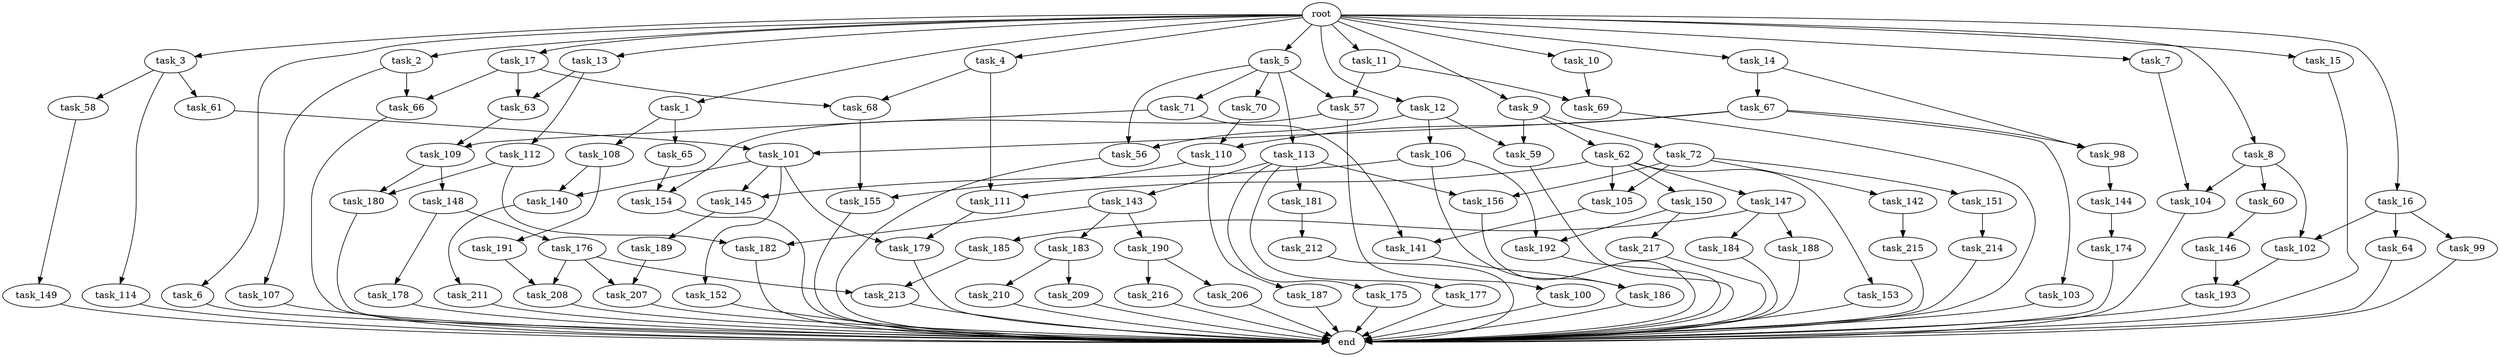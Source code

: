 digraph G {
  root [size="0.000000"];
  task_1 [size="102.400000"];
  task_2 [size="102.400000"];
  task_3 [size="102.400000"];
  task_4 [size="102.400000"];
  task_5 [size="102.400000"];
  task_6 [size="102.400000"];
  task_7 [size="102.400000"];
  task_8 [size="102.400000"];
  task_9 [size="102.400000"];
  task_10 [size="102.400000"];
  task_11 [size="102.400000"];
  task_12 [size="102.400000"];
  task_13 [size="102.400000"];
  task_14 [size="102.400000"];
  task_15 [size="102.400000"];
  task_16 [size="102.400000"];
  task_17 [size="102.400000"];
  task_56 [size="55834574848.000000"];
  task_57 [size="111669149696.000000"];
  task_58 [size="13743895347.200001"];
  task_59 [size="83322365542.400009"];
  task_60 [size="85899345920.000000"];
  task_61 [size="13743895347.200001"];
  task_62 [size="69578470195.199997"];
  task_63 [size="62706522521.600006"];
  task_64 [size="7730941132.800000"];
  task_65 [size="7730941132.800000"];
  task_66 [size="93630287052.800003"];
  task_67 [size="30923764531.200001"];
  task_68 [size="77309411328.000000"];
  task_69 [size="139156940390.399994"];
  task_70 [size="42090679500.800003"];
  task_71 [size="42090679500.800003"];
  task_72 [size="69578470195.199997"];
  task_98 [size="100502234726.400009"];
  task_99 [size="7730941132.800000"];
  task_100 [size="21474836480.000000"];
  task_101 [size="139156940390.399994"];
  task_102 [size="93630287052.800003"];
  task_103 [size="69578470195.199997"];
  task_104 [size="116823110451.200012"];
  task_105 [size="55834574848.000000"];
  task_106 [size="13743895347.200001"];
  task_107 [size="85899345920.000000"];
  task_108 [size="7730941132.800000"];
  task_109 [size="91053306675.200012"];
  task_110 [size="139156940390.399994"];
  task_111 [size="83322365542.400009"];
  task_112 [size="54975581388.800003"];
  task_113 [size="42090679500.800003"];
  task_114 [size="13743895347.200001"];
  task_140 [size="34359738368.000000"];
  task_141 [size="73014444032.000000"];
  task_142 [size="42090679500.800003"];
  task_143 [size="30923764531.200001"];
  task_144 [size="7730941132.800000"];
  task_145 [size="6871947673.600000"];
  task_146 [size="85899345920.000000"];
  task_147 [size="13743895347.200001"];
  task_148 [size="30923764531.200001"];
  task_149 [size="42090679500.800003"];
  task_150 [size="13743895347.200001"];
  task_151 [size="42090679500.800003"];
  task_152 [size="3435973836.800000"];
  task_153 [size="13743895347.200001"];
  task_154 [size="91053306675.200012"];
  task_155 [size="34359738368.000000"];
  task_156 [size="73014444032.000000"];
  task_174 [size="54975581388.800003"];
  task_175 [size="30923764531.200001"];
  task_176 [size="3435973836.800000"];
  task_177 [size="30923764531.200001"];
  task_178 [size="3435973836.800000"];
  task_179 [size="17179869184.000000"];
  task_180 [size="34359738368.000000"];
  task_181 [size="30923764531.200001"];
  task_182 [size="58411555225.600006"];
  task_183 [size="54975581388.800003"];
  task_184 [size="30923764531.200001"];
  task_185 [size="30923764531.200001"];
  task_186 [size="6871947673.600000"];
  task_187 [size="30923764531.200001"];
  task_188 [size="30923764531.200001"];
  task_189 [size="42090679500.800003"];
  task_190 [size="54975581388.800003"];
  task_191 [size="30923764531.200001"];
  task_192 [size="89335319756.800003"];
  task_193 [size="58411555225.600006"];
  task_206 [size="21474836480.000000"];
  task_207 [size="68719476736.000000"];
  task_208 [size="58411555225.600006"];
  task_209 [size="3435973836.800000"];
  task_210 [size="3435973836.800000"];
  task_211 [size="54975581388.800003"];
  task_212 [size="21474836480.000000"];
  task_213 [size="124554051584.000000"];
  task_214 [size="21474836480.000000"];
  task_215 [size="21474836480.000000"];
  task_216 [size="21474836480.000000"];
  task_217 [size="85899345920.000000"];
  end [size="0.000000"];

  root -> task_1 [size="1.000000"];
  root -> task_2 [size="1.000000"];
  root -> task_3 [size="1.000000"];
  root -> task_4 [size="1.000000"];
  root -> task_5 [size="1.000000"];
  root -> task_6 [size="1.000000"];
  root -> task_7 [size="1.000000"];
  root -> task_8 [size="1.000000"];
  root -> task_9 [size="1.000000"];
  root -> task_10 [size="1.000000"];
  root -> task_11 [size="1.000000"];
  root -> task_12 [size="1.000000"];
  root -> task_13 [size="1.000000"];
  root -> task_14 [size="1.000000"];
  root -> task_15 [size="1.000000"];
  root -> task_16 [size="1.000000"];
  root -> task_17 [size="1.000000"];
  task_1 -> task_65 [size="75497472.000000"];
  task_1 -> task_108 [size="75497472.000000"];
  task_2 -> task_66 [size="838860800.000000"];
  task_2 -> task_107 [size="838860800.000000"];
  task_3 -> task_58 [size="134217728.000000"];
  task_3 -> task_61 [size="134217728.000000"];
  task_3 -> task_114 [size="134217728.000000"];
  task_4 -> task_68 [size="679477248.000000"];
  task_4 -> task_111 [size="679477248.000000"];
  task_5 -> task_56 [size="411041792.000000"];
  task_5 -> task_57 [size="411041792.000000"];
  task_5 -> task_70 [size="411041792.000000"];
  task_5 -> task_71 [size="411041792.000000"];
  task_5 -> task_113 [size="411041792.000000"];
  task_6 -> end [size="1.000000"];
  task_7 -> task_104 [size="301989888.000000"];
  task_8 -> task_60 [size="838860800.000000"];
  task_8 -> task_102 [size="838860800.000000"];
  task_8 -> task_104 [size="838860800.000000"];
  task_9 -> task_59 [size="679477248.000000"];
  task_9 -> task_62 [size="679477248.000000"];
  task_9 -> task_72 [size="679477248.000000"];
  task_10 -> task_69 [size="679477248.000000"];
  task_11 -> task_57 [size="679477248.000000"];
  task_11 -> task_69 [size="679477248.000000"];
  task_12 -> task_56 [size="134217728.000000"];
  task_12 -> task_59 [size="134217728.000000"];
  task_12 -> task_106 [size="134217728.000000"];
  task_13 -> task_63 [size="536870912.000000"];
  task_13 -> task_112 [size="536870912.000000"];
  task_14 -> task_67 [size="301989888.000000"];
  task_14 -> task_98 [size="301989888.000000"];
  task_15 -> end [size="1.000000"];
  task_16 -> task_64 [size="75497472.000000"];
  task_16 -> task_99 [size="75497472.000000"];
  task_16 -> task_102 [size="75497472.000000"];
  task_17 -> task_63 [size="75497472.000000"];
  task_17 -> task_66 [size="75497472.000000"];
  task_17 -> task_68 [size="75497472.000000"];
  task_56 -> end [size="1.000000"];
  task_57 -> task_100 [size="209715200.000000"];
  task_57 -> task_154 [size="209715200.000000"];
  task_58 -> task_149 [size="411041792.000000"];
  task_59 -> end [size="1.000000"];
  task_60 -> task_146 [size="838860800.000000"];
  task_61 -> task_101 [size="679477248.000000"];
  task_62 -> task_105 [size="134217728.000000"];
  task_62 -> task_111 [size="134217728.000000"];
  task_62 -> task_147 [size="134217728.000000"];
  task_62 -> task_150 [size="134217728.000000"];
  task_62 -> task_153 [size="134217728.000000"];
  task_63 -> task_109 [size="209715200.000000"];
  task_64 -> end [size="1.000000"];
  task_65 -> task_154 [size="679477248.000000"];
  task_66 -> end [size="1.000000"];
  task_67 -> task_98 [size="679477248.000000"];
  task_67 -> task_101 [size="679477248.000000"];
  task_67 -> task_103 [size="679477248.000000"];
  task_67 -> task_110 [size="679477248.000000"];
  task_68 -> task_155 [size="33554432.000000"];
  task_69 -> end [size="1.000000"];
  task_70 -> task_110 [size="679477248.000000"];
  task_71 -> task_109 [size="679477248.000000"];
  task_71 -> task_141 [size="679477248.000000"];
  task_72 -> task_105 [size="411041792.000000"];
  task_72 -> task_142 [size="411041792.000000"];
  task_72 -> task_151 [size="411041792.000000"];
  task_72 -> task_156 [size="411041792.000000"];
  task_98 -> task_144 [size="75497472.000000"];
  task_99 -> end [size="1.000000"];
  task_100 -> end [size="1.000000"];
  task_101 -> task_140 [size="33554432.000000"];
  task_101 -> task_145 [size="33554432.000000"];
  task_101 -> task_152 [size="33554432.000000"];
  task_101 -> task_179 [size="33554432.000000"];
  task_102 -> task_193 [size="33554432.000000"];
  task_103 -> end [size="1.000000"];
  task_104 -> end [size="1.000000"];
  task_105 -> task_141 [size="33554432.000000"];
  task_106 -> task_145 [size="33554432.000000"];
  task_106 -> task_186 [size="33554432.000000"];
  task_106 -> task_192 [size="33554432.000000"];
  task_107 -> end [size="1.000000"];
  task_108 -> task_140 [size="301989888.000000"];
  task_108 -> task_191 [size="301989888.000000"];
  task_109 -> task_148 [size="301989888.000000"];
  task_109 -> task_180 [size="301989888.000000"];
  task_110 -> task_155 [size="301989888.000000"];
  task_110 -> task_187 [size="301989888.000000"];
  task_111 -> task_179 [size="134217728.000000"];
  task_112 -> task_180 [size="33554432.000000"];
  task_112 -> task_182 [size="33554432.000000"];
  task_113 -> task_143 [size="301989888.000000"];
  task_113 -> task_156 [size="301989888.000000"];
  task_113 -> task_175 [size="301989888.000000"];
  task_113 -> task_177 [size="301989888.000000"];
  task_113 -> task_181 [size="301989888.000000"];
  task_114 -> end [size="1.000000"];
  task_140 -> task_211 [size="536870912.000000"];
  task_141 -> task_186 [size="33554432.000000"];
  task_142 -> task_215 [size="209715200.000000"];
  task_143 -> task_182 [size="536870912.000000"];
  task_143 -> task_183 [size="536870912.000000"];
  task_143 -> task_190 [size="536870912.000000"];
  task_144 -> task_174 [size="536870912.000000"];
  task_145 -> task_189 [size="411041792.000000"];
  task_146 -> task_193 [size="536870912.000000"];
  task_147 -> task_184 [size="301989888.000000"];
  task_147 -> task_185 [size="301989888.000000"];
  task_147 -> task_188 [size="301989888.000000"];
  task_148 -> task_176 [size="33554432.000000"];
  task_148 -> task_178 [size="33554432.000000"];
  task_149 -> end [size="1.000000"];
  task_150 -> task_192 [size="838860800.000000"];
  task_150 -> task_217 [size="838860800.000000"];
  task_151 -> task_214 [size="209715200.000000"];
  task_152 -> end [size="1.000000"];
  task_153 -> end [size="1.000000"];
  task_154 -> end [size="1.000000"];
  task_155 -> end [size="1.000000"];
  task_156 -> end [size="1.000000"];
  task_174 -> end [size="1.000000"];
  task_175 -> end [size="1.000000"];
  task_176 -> task_207 [size="536870912.000000"];
  task_176 -> task_208 [size="536870912.000000"];
  task_176 -> task_213 [size="536870912.000000"];
  task_177 -> end [size="1.000000"];
  task_178 -> end [size="1.000000"];
  task_179 -> end [size="1.000000"];
  task_180 -> end [size="1.000000"];
  task_181 -> task_212 [size="209715200.000000"];
  task_182 -> end [size="1.000000"];
  task_183 -> task_209 [size="33554432.000000"];
  task_183 -> task_210 [size="33554432.000000"];
  task_184 -> end [size="1.000000"];
  task_185 -> task_213 [size="679477248.000000"];
  task_186 -> end [size="1.000000"];
  task_187 -> end [size="1.000000"];
  task_188 -> end [size="1.000000"];
  task_189 -> task_207 [size="134217728.000000"];
  task_190 -> task_206 [size="209715200.000000"];
  task_190 -> task_216 [size="209715200.000000"];
  task_191 -> task_208 [size="33554432.000000"];
  task_192 -> end [size="1.000000"];
  task_193 -> end [size="1.000000"];
  task_206 -> end [size="1.000000"];
  task_207 -> end [size="1.000000"];
  task_208 -> end [size="1.000000"];
  task_209 -> end [size="1.000000"];
  task_210 -> end [size="1.000000"];
  task_211 -> end [size="1.000000"];
  task_212 -> end [size="1.000000"];
  task_213 -> end [size="1.000000"];
  task_214 -> end [size="1.000000"];
  task_215 -> end [size="1.000000"];
  task_216 -> end [size="1.000000"];
  task_217 -> end [size="1.000000"];
}
